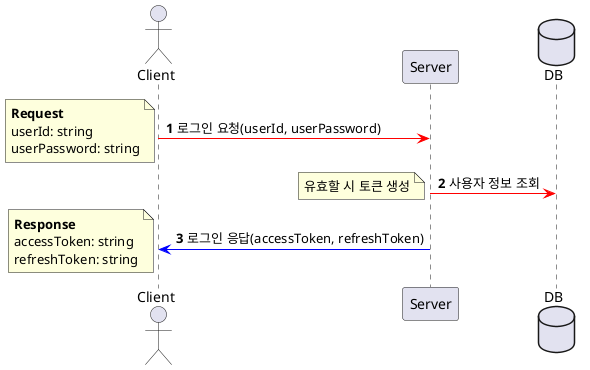 @startuml

actor Client
participant Server
database DB order 30

autonumber
Client -[#red]> Server: 로그인 요청(userId, userPassword)

note left
<b>Request
userId: string
userPassword: string
end note

Server -[#red]> DB: 사용자 정보 조회

note left
유효할 시 토큰 생성
end note

Server -[#blue]> Client: 로그인 응답(accessToken, refreshToken)

note left
<b>Response
accessToken: string
refreshToken: string
end note

@enduml
